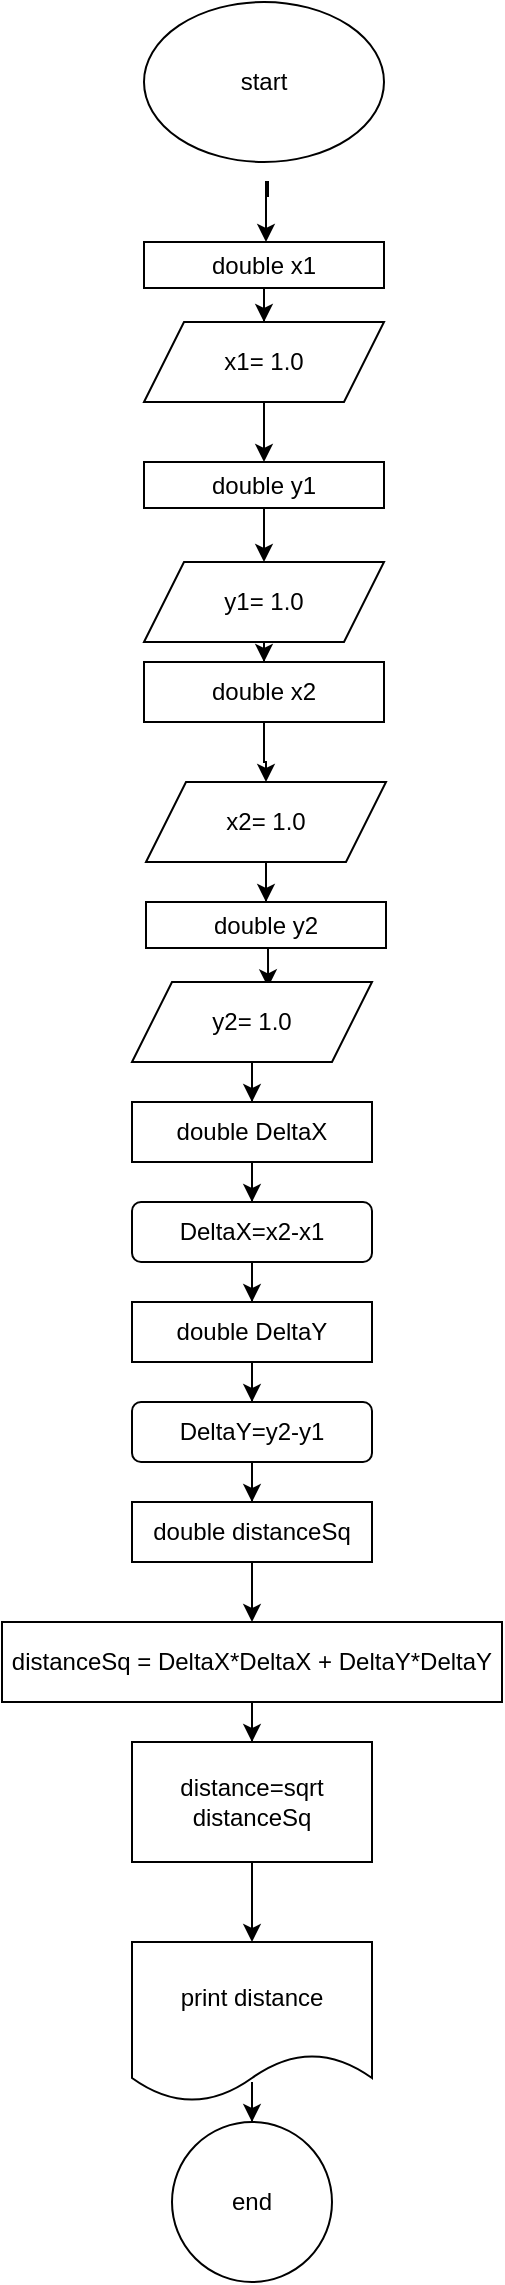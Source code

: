 <mxfile version="21.6.1" type="device">
  <diagram name="Страница 1" id="9AdSGZ-wU5dIfNWMVngr">
    <mxGraphModel dx="952" dy="636" grid="1" gridSize="10" guides="1" tooltips="1" connect="1" arrows="1" fold="1" page="1" pageScale="1" pageWidth="827" pageHeight="1169" math="0" shadow="0">
      <root>
        <mxCell id="0" />
        <mxCell id="1" parent="0" />
        <mxCell id="fwMDCeDDaVyuJN_M8xQI-4" value="" style="edgeStyle=orthogonalEdgeStyle;rounded=0;orthogonalLoop=1;jettySize=auto;html=1;labelBackgroundColor=none;fontColor=default;" edge="1" parent="1" target="fwMDCeDDaVyuJN_M8xQI-3">
          <mxGeometry relative="1" as="geometry">
            <mxPoint x="327" y="107" as="sourcePoint" />
            <Array as="points">
              <mxPoint x="328" y="107" />
              <mxPoint x="328" y="100" />
              <mxPoint x="327" y="100" />
            </Array>
          </mxGeometry>
        </mxCell>
        <mxCell id="fwMDCeDDaVyuJN_M8xQI-2" value="start" style="ellipse;whiteSpace=wrap;html=1;labelBackgroundColor=none;" vertex="1" parent="1">
          <mxGeometry x="266" y="10" width="120" height="80" as="geometry" />
        </mxCell>
        <mxCell id="fwMDCeDDaVyuJN_M8xQI-185" style="edgeStyle=orthogonalEdgeStyle;rounded=0;orthogonalLoop=1;jettySize=auto;html=1;exitX=0.5;exitY=1;exitDx=0;exitDy=0;entryX=0.567;entryY=0.067;entryDx=0;entryDy=0;entryPerimeter=0;" edge="1" parent="1" source="fwMDCeDDaVyuJN_M8xQI-179" target="fwMDCeDDaVyuJN_M8xQI-183">
          <mxGeometry relative="1" as="geometry">
            <mxPoint x="327" y="520" as="targetPoint" />
          </mxGeometry>
        </mxCell>
        <mxCell id="fwMDCeDDaVyuJN_M8xQI-199" value="" style="edgeStyle=orthogonalEdgeStyle;rounded=0;orthogonalLoop=1;jettySize=auto;html=1;entryX=0.5;entryY=0;entryDx=0;entryDy=0;" edge="1" parent="1" source="fwMDCeDDaVyuJN_M8xQI-3" target="fwMDCeDDaVyuJN_M8xQI-43">
          <mxGeometry relative="1" as="geometry" />
        </mxCell>
        <mxCell id="fwMDCeDDaVyuJN_M8xQI-3" value="double x1" style="whiteSpace=wrap;html=1;labelBackgroundColor=none;" vertex="1" parent="1">
          <mxGeometry x="266" y="130" width="120" height="23" as="geometry" />
        </mxCell>
        <mxCell id="fwMDCeDDaVyuJN_M8xQI-200" value="" style="edgeStyle=orthogonalEdgeStyle;rounded=0;orthogonalLoop=1;jettySize=auto;html=1;" edge="1" parent="1" source="fwMDCeDDaVyuJN_M8xQI-43" target="fwMDCeDDaVyuJN_M8xQI-181">
          <mxGeometry relative="1" as="geometry" />
        </mxCell>
        <mxCell id="fwMDCeDDaVyuJN_M8xQI-43" value="x1= 1.0" style="shape=parallelogram;perimeter=parallelogramPerimeter;whiteSpace=wrap;html=1;fixedSize=1;labelBackgroundColor=none;" vertex="1" parent="1">
          <mxGeometry x="266" y="170" width="120" height="40" as="geometry" />
        </mxCell>
        <mxCell id="fwMDCeDDaVyuJN_M8xQI-205" value="" style="edgeStyle=orthogonalEdgeStyle;rounded=0;orthogonalLoop=1;jettySize=auto;html=1;" edge="1" parent="1" source="fwMDCeDDaVyuJN_M8xQI-180" target="fwMDCeDDaVyuJN_M8xQI-184">
          <mxGeometry relative="1" as="geometry" />
        </mxCell>
        <mxCell id="fwMDCeDDaVyuJN_M8xQI-180" value="y1= 1.0" style="shape=parallelogram;perimeter=parallelogramPerimeter;whiteSpace=wrap;html=1;fixedSize=1;labelBackgroundColor=none;" vertex="1" parent="1">
          <mxGeometry x="266" y="290" width="120" height="40" as="geometry" />
        </mxCell>
        <mxCell id="fwMDCeDDaVyuJN_M8xQI-204" style="edgeStyle=orthogonalEdgeStyle;rounded=0;orthogonalLoop=1;jettySize=auto;html=1;entryX=0.5;entryY=0;entryDx=0;entryDy=0;" edge="1" parent="1" source="fwMDCeDDaVyuJN_M8xQI-181" target="fwMDCeDDaVyuJN_M8xQI-180">
          <mxGeometry relative="1" as="geometry" />
        </mxCell>
        <mxCell id="fwMDCeDDaVyuJN_M8xQI-181" value="double y1" style="whiteSpace=wrap;html=1;labelBackgroundColor=none;" vertex="1" parent="1">
          <mxGeometry x="266" y="240" width="120" height="23" as="geometry" />
        </mxCell>
        <mxCell id="fwMDCeDDaVyuJN_M8xQI-207" value="" style="edgeStyle=orthogonalEdgeStyle;rounded=0;orthogonalLoop=1;jettySize=auto;html=1;" edge="1" parent="1" source="fwMDCeDDaVyuJN_M8xQI-182" target="fwMDCeDDaVyuJN_M8xQI-179">
          <mxGeometry relative="1" as="geometry" />
        </mxCell>
        <mxCell id="fwMDCeDDaVyuJN_M8xQI-182" value="x2= 1.0" style="shape=parallelogram;perimeter=parallelogramPerimeter;whiteSpace=wrap;html=1;fixedSize=1;labelBackgroundColor=none;" vertex="1" parent="1">
          <mxGeometry x="267" y="400" width="120" height="40" as="geometry" />
        </mxCell>
        <mxCell id="fwMDCeDDaVyuJN_M8xQI-187" value="" style="edgeStyle=orthogonalEdgeStyle;rounded=0;orthogonalLoop=1;jettySize=auto;html=1;" edge="1" parent="1" source="fwMDCeDDaVyuJN_M8xQI-183" target="fwMDCeDDaVyuJN_M8xQI-186">
          <mxGeometry relative="1" as="geometry" />
        </mxCell>
        <mxCell id="fwMDCeDDaVyuJN_M8xQI-183" value="y2= 1.0" style="shape=parallelogram;perimeter=parallelogramPerimeter;whiteSpace=wrap;html=1;fixedSize=1;labelBackgroundColor=none;" vertex="1" parent="1">
          <mxGeometry x="260" y="500" width="120" height="40" as="geometry" />
        </mxCell>
        <mxCell id="fwMDCeDDaVyuJN_M8xQI-208" style="edgeStyle=orthogonalEdgeStyle;rounded=0;orthogonalLoop=1;jettySize=auto;html=1;entryX=0.5;entryY=0;entryDx=0;entryDy=0;" edge="1" parent="1" source="fwMDCeDDaVyuJN_M8xQI-184" target="fwMDCeDDaVyuJN_M8xQI-182">
          <mxGeometry relative="1" as="geometry" />
        </mxCell>
        <mxCell id="fwMDCeDDaVyuJN_M8xQI-184" value="double x2" style="whiteSpace=wrap;html=1;labelBackgroundColor=none;" vertex="1" parent="1">
          <mxGeometry x="266" y="340" width="120" height="30" as="geometry" />
        </mxCell>
        <mxCell id="fwMDCeDDaVyuJN_M8xQI-189" value="" style="edgeStyle=orthogonalEdgeStyle;rounded=0;orthogonalLoop=1;jettySize=auto;html=1;" edge="1" parent="1" source="fwMDCeDDaVyuJN_M8xQI-186" target="fwMDCeDDaVyuJN_M8xQI-188">
          <mxGeometry relative="1" as="geometry" />
        </mxCell>
        <mxCell id="fwMDCeDDaVyuJN_M8xQI-186" value="double DeltaX" style="whiteSpace=wrap;html=1;labelBackgroundColor=none;" vertex="1" parent="1">
          <mxGeometry x="260" y="560" width="120" height="30" as="geometry" />
        </mxCell>
        <mxCell id="fwMDCeDDaVyuJN_M8xQI-195" value="" style="edgeStyle=orthogonalEdgeStyle;rounded=0;orthogonalLoop=1;jettySize=auto;html=1;" edge="1" parent="1" source="fwMDCeDDaVyuJN_M8xQI-196" target="fwMDCeDDaVyuJN_M8xQI-194">
          <mxGeometry relative="1" as="geometry" />
        </mxCell>
        <mxCell id="fwMDCeDDaVyuJN_M8xQI-188" value="DeltaX=x2-x1" style="rounded=1;whiteSpace=wrap;html=1;labelBackgroundColor=none;" vertex="1" parent="1">
          <mxGeometry x="260" y="610" width="120" height="30" as="geometry" />
        </mxCell>
        <mxCell id="fwMDCeDDaVyuJN_M8xQI-212" value="" style="edgeStyle=orthogonalEdgeStyle;rounded=0;orthogonalLoop=1;jettySize=auto;html=1;" edge="1" parent="1" source="fwMDCeDDaVyuJN_M8xQI-194" target="fwMDCeDDaVyuJN_M8xQI-211">
          <mxGeometry relative="1" as="geometry" />
        </mxCell>
        <mxCell id="fwMDCeDDaVyuJN_M8xQI-194" value="DeltaY=y2-y1" style="rounded=1;whiteSpace=wrap;html=1;labelBackgroundColor=none;" vertex="1" parent="1">
          <mxGeometry x="260" y="710" width="120" height="30" as="geometry" />
        </mxCell>
        <mxCell id="fwMDCeDDaVyuJN_M8xQI-197" value="" style="edgeStyle=orthogonalEdgeStyle;rounded=0;orthogonalLoop=1;jettySize=auto;html=1;" edge="1" parent="1" source="fwMDCeDDaVyuJN_M8xQI-188" target="fwMDCeDDaVyuJN_M8xQI-196">
          <mxGeometry relative="1" as="geometry">
            <mxPoint x="320" y="690" as="sourcePoint" />
            <mxPoint x="320" y="770" as="targetPoint" />
          </mxGeometry>
        </mxCell>
        <mxCell id="fwMDCeDDaVyuJN_M8xQI-196" value="double DeltaY" style="whiteSpace=wrap;html=1;labelBackgroundColor=none;" vertex="1" parent="1">
          <mxGeometry x="260" y="660" width="120" height="30" as="geometry" />
        </mxCell>
        <mxCell id="fwMDCeDDaVyuJN_M8xQI-179" value="double y2" style="whiteSpace=wrap;html=1;labelBackgroundColor=none;" vertex="1" parent="1">
          <mxGeometry x="267" y="460" width="120" height="23" as="geometry" />
        </mxCell>
        <mxCell id="fwMDCeDDaVyuJN_M8xQI-214" value="" style="edgeStyle=orthogonalEdgeStyle;rounded=0;orthogonalLoop=1;jettySize=auto;html=1;" edge="1" parent="1" source="fwMDCeDDaVyuJN_M8xQI-211" target="fwMDCeDDaVyuJN_M8xQI-213">
          <mxGeometry relative="1" as="geometry" />
        </mxCell>
        <mxCell id="fwMDCeDDaVyuJN_M8xQI-211" value="double distanceSq" style="rounded=0;whiteSpace=wrap;html=1;" vertex="1" parent="1">
          <mxGeometry x="260" y="760" width="120" height="30" as="geometry" />
        </mxCell>
        <mxCell id="fwMDCeDDaVyuJN_M8xQI-216" value="" style="edgeStyle=orthogonalEdgeStyle;rounded=0;orthogonalLoop=1;jettySize=auto;html=1;" edge="1" parent="1" source="fwMDCeDDaVyuJN_M8xQI-213" target="fwMDCeDDaVyuJN_M8xQI-215">
          <mxGeometry relative="1" as="geometry" />
        </mxCell>
        <mxCell id="fwMDCeDDaVyuJN_M8xQI-213" value="distanceSq = DeltaX*DeltaX + DeltaY*DeltaY" style="whiteSpace=wrap;html=1;rounded=0;" vertex="1" parent="1">
          <mxGeometry x="195" y="820" width="250" height="40" as="geometry" />
        </mxCell>
        <mxCell id="fwMDCeDDaVyuJN_M8xQI-218" value="" style="edgeStyle=orthogonalEdgeStyle;rounded=0;orthogonalLoop=1;jettySize=auto;html=1;" edge="1" parent="1" source="fwMDCeDDaVyuJN_M8xQI-215">
          <mxGeometry relative="1" as="geometry">
            <mxPoint x="320" y="980" as="targetPoint" />
          </mxGeometry>
        </mxCell>
        <mxCell id="fwMDCeDDaVyuJN_M8xQI-215" value="distance=sqrt distanceSq" style="rounded=0;whiteSpace=wrap;html=1;" vertex="1" parent="1">
          <mxGeometry x="260" y="880" width="120" height="60" as="geometry" />
        </mxCell>
        <mxCell id="fwMDCeDDaVyuJN_M8xQI-221" value="" style="edgeStyle=orthogonalEdgeStyle;rounded=0;orthogonalLoop=1;jettySize=auto;html=1;" edge="1" parent="1" source="fwMDCeDDaVyuJN_M8xQI-219" target="fwMDCeDDaVyuJN_M8xQI-220">
          <mxGeometry relative="1" as="geometry" />
        </mxCell>
        <mxCell id="fwMDCeDDaVyuJN_M8xQI-219" value="print distance" style="shape=document;whiteSpace=wrap;html=1;boundedLbl=1;" vertex="1" parent="1">
          <mxGeometry x="260" y="980" width="120" height="80" as="geometry" />
        </mxCell>
        <mxCell id="fwMDCeDDaVyuJN_M8xQI-220" value="end" style="ellipse;whiteSpace=wrap;html=1;aspect=fixed;" vertex="1" parent="1">
          <mxGeometry x="280" y="1070" width="80" height="80" as="geometry" />
        </mxCell>
      </root>
    </mxGraphModel>
  </diagram>
</mxfile>
